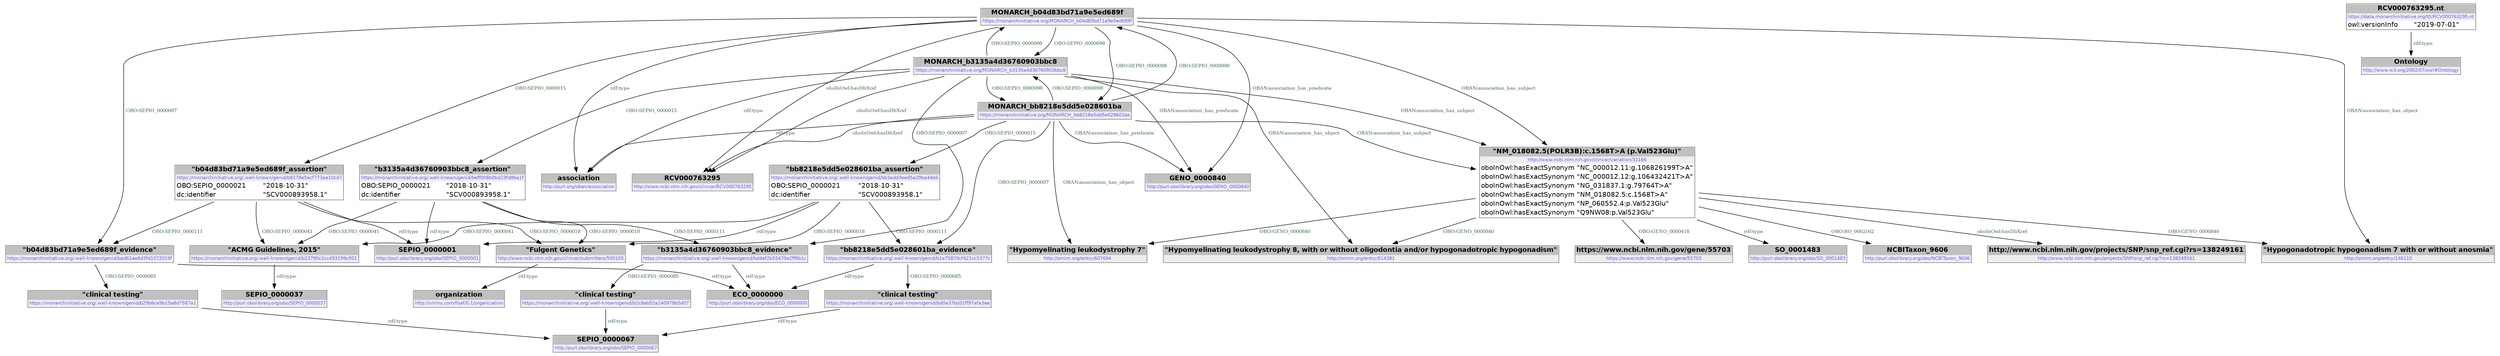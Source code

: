 digraph { 
 node [ fontname="DejaVu Sans" ] ; 
	node0 -> node1 [ color=BLACK, label=< <font point-size='10' color='#336633'>rdf:type</font> > ] ;
	node2 -> node3 [ color=BLACK, label=< <font point-size='10' color='#336633'>OBO:SEPIO_0000085</font> > ] ;
	node4 -> node2 [ color=BLACK, label=< <font point-size='10' color='#336633'>OBO:SEPIO_0000007</font> > ] ;
	node4 -> node5 [ color=BLACK, label=< <font point-size='10' color='#336633'>OBO:SEPIO_0000098</font> > ] ;
	node0 -> node2 [ color=BLACK, label=< <font point-size='10' color='#336633'>OBO:SEPIO_0000111</font> > ] ;
	node6 -> node4 [ color=BLACK, label=< <font point-size='10' color='#336633'>OBO:SEPIO_0000098</font> > ] ;
	node9 -> node10 [ color=BLACK, label=< <font point-size='10' color='#336633'>OBO:GENO_0000840</font> > ] ;
	node9 -> node11 [ color=BLACK, label=< <font point-size='10' color='#336633'>OBO:GENO_0000418</font> > ] ;
	node6 -> node13 [ color=BLACK, label=< <font point-size='10' color='#336633'>rdf:type</font> > ] ;
	node14 -> node15 [ color=BLACK, label=< <font point-size='10' color='#336633'>OBO:SEPIO_0000085</font> > ] ;
	node5 -> node4 [ color=BLACK, label=< <font point-size='10' color='#336633'>OBO:SEPIO_0000098</font> > ] ;
	node4 -> node6 [ color=BLACK, label=< <font point-size='10' color='#336633'>OBO:SEPIO_0000098</font> > ] ;
	node0 -> node17 [ color=BLACK, label=< <font point-size='10' color='#336633'>OBO:SEPIO_0000018</font> > ] ;
	node4 -> node18 [ color=BLACK, label=< <font point-size='10' color='#336633'>OBAN:association_has_predicate</font> > ] ;
	node4 -> node0 [ color=BLACK, label=< <font point-size='10' color='#336633'>OBO:SEPIO_0000015</font> > ] ;
	node0 -> node19 [ color=BLACK, label=< <font point-size='10' color='#336633'>OBO:SEPIO_0000041</font> > ] ;
	node6 -> node5 [ color=BLACK, label=< <font point-size='10' color='#336633'>OBO:SEPIO_0000098</font> > ] ;
	node12 -> node1 [ color=BLACK, label=< <font point-size='10' color='#336633'>rdf:type</font> > ] ;
	node4 -> node21 [ color=BLACK, label=< <font point-size='10' color='#336633'>oboInOwl:hasDbXref</font> > ] ;
	node5 -> node12 [ color=BLACK, label=< <font point-size='10' color='#336633'>OBO:SEPIO_0000015</font> > ] ;
	node9 -> node8 [ color=BLACK, label=< <font point-size='10' color='#336633'>OBO:GENO_0000840</font> > ] ;
	node6 -> node16 [ color=BLACK, label=< <font point-size='10' color='#336633'>OBO:SEPIO_0000015</font> > ] ;
	node20 -> node23 [ color=BLACK, label=< <font point-size='10' color='#336633'>rdf:type</font> > ] ;
	node2 -> node24 [ color=BLACK, label=< <font point-size='10' color='#336633'>rdf:type</font> > ] ;
	node7 -> node24 [ color=BLACK, label=< <font point-size='10' color='#336633'>rdf:type</font> > ] ;
	node7 -> node20 [ color=BLACK, label=< <font point-size='10' color='#336633'>OBO:SEPIO_0000085</font> > ] ;
	node4 -> node8 [ color=BLACK, label=< <font point-size='10' color='#336633'>OBAN:association_has_object</font> > ] ;
	node5 -> node14 [ color=BLACK, label=< <font point-size='10' color='#336633'>OBO:SEPIO_0000007</font> > ] ;
	node16 -> node19 [ color=BLACK, label=< <font point-size='10' color='#336633'>OBO:SEPIO_0000041</font> > ] ;
	node5 -> node13 [ color=BLACK, label=< <font point-size='10' color='#336633'>rdf:type</font> > ] ;
	node12 -> node14 [ color=BLACK, label=< <font point-size='10' color='#336633'>OBO:SEPIO_0000111</font> > ] ;
	node6 -> node7 [ color=BLACK, label=< <font point-size='10' color='#336633'>OBO:SEPIO_0000007</font> > ] ;
	node16 -> node7 [ color=BLACK, label=< <font point-size='10' color='#336633'>OBO:SEPIO_0000111</font> > ] ;
	node6 -> node21 [ color=BLACK, label=< <font point-size='10' color='#336633'>oboInOwl:hasDbXref</font> > ] ;
	node4 -> node13 [ color=BLACK, label=< <font point-size='10' color='#336633'>rdf:type</font> > ] ;
	node16 -> node17 [ color=BLACK, label=< <font point-size='10' color='#336633'>OBO:SEPIO_0000018</font> > ] ;
	node9 -> node25 [ color=BLACK, label=< <font point-size='10' color='#336633'>OBO:GENO_0000840</font> > ] ;
	node9 -> node26 [ color=BLACK, label=< <font point-size='10' color='#336633'>rdf:type</font> > ] ;
	node4 -> node9 [ color=BLACK, label=< <font point-size='10' color='#336633'>OBAN:association_has_subject</font> > ] ;
	node3 -> node23 [ color=BLACK, label=< <font point-size='10' color='#336633'>rdf:type</font> > ] ;
	node16 -> node1 [ color=BLACK, label=< <font point-size='10' color='#336633'>rdf:type</font> > ] ;
	node5 -> node21 [ color=BLACK, label=< <font point-size='10' color='#336633'>oboInOwl:hasDbXref</font> > ] ;
	node6 -> node9 [ color=BLACK, label=< <font point-size='10' color='#336633'>OBAN:association_has_subject</font> > ] ;
	node5 -> node25 [ color=BLACK, label=< <font point-size='10' color='#336633'>OBAN:association_has_object</font> > ] ;
	node17 -> node27 [ color=BLACK, label=< <font point-size='10' color='#336633'>rdf:type</font> > ] ;
	node14 -> node24 [ color=BLACK, label=< <font point-size='10' color='#336633'>rdf:type</font> > ] ;
	node6 -> node10 [ color=BLACK, label=< <font point-size='10' color='#336633'>OBAN:association_has_object</font> > ] ;
	node5 -> node6 [ color=BLACK, label=< <font point-size='10' color='#336633'>OBO:SEPIO_0000098</font> > ] ;
	node12 -> node17 [ color=BLACK, label=< <font point-size='10' color='#336633'>OBO:SEPIO_0000018</font> > ] ;
	node5 -> node18 [ color=BLACK, label=< <font point-size='10' color='#336633'>OBAN:association_has_predicate</font> > ] ;
	node15 -> node23 [ color=BLACK, label=< <font point-size='10' color='#336633'>rdf:type</font> > ] ;
	node19 -> node28 [ color=BLACK, label=< <font point-size='10' color='#336633'>rdf:type</font> > ] ;
	node9 -> node29 [ color=BLACK, label=< <font point-size='10' color='#336633'>OBO:RO_0002162</font> > ] ;
	node6 -> node18 [ color=BLACK, label=< <font point-size='10' color='#336633'>OBAN:association_has_predicate</font> > ] ;
	node22 -> node30 [ color=BLACK, label=< <font point-size='10' color='#336633'>rdf:type</font> > ] ;
	node5 -> node9 [ color=BLACK, label=< <font point-size='10' color='#336633'>OBAN:association_has_subject</font> > ] ;
	node9 -> node31 [ color=BLACK, label=< <font point-size='10' color='#336633'>oboInOwl:hasDbXref</font> > ] ;
	node12 -> node19 [ color=BLACK, label=< <font point-size='10' color='#336633'>OBO:SEPIO_0000041</font> > ] ;
# https://monarchinitiative.org/.well-known/genid/beff008b0bd23fd8ba1f node0
node0 [ shape=none, color=black label=< <table color='#666666' cellborder='0' cellspacing='0' border='1'><tr><td colspan='2' bgcolor='grey'><B>&quot;b3135a4d36760903bbc8_assertion&quot;</B></td></tr><tr><td href='https://monarchinitiative.org/.well-known/genid/beff008b0bd23fd8ba1f' bgcolor='#eeeeee' colspan='2'><font point-size='10' color='#6666ff'>https://monarchinitiative.org/.well-known/genid/beff008b0bd23fd8ba1f</font></td></tr><tr><td align='left'>OBO:SEPIO_0000021</td><td align='left'>&quot;2018-10-31&quot;</td></tr><tr><td align='left'>dc:identifier</td><td align='left'>&quot;SCV000893958.1&quot;</td></tr></table> > ] 
# http://purl.obolibrary.org/obo/SEPIO_0000001 node1
node1 [ shape=none, color=black label=< <table color='#666666' cellborder='0' cellspacing='0' border='1'><tr><td colspan='2' bgcolor='grey'><B>SEPIO_0000001</B></td></tr><tr><td href='http://purl.obolibrary.org/obo/SEPIO_0000001' bgcolor='#eeeeee' colspan='2'><font point-size='10' color='#6666ff'>http://purl.obolibrary.org/obo/SEPIO_0000001</font></td></tr></table> > ] 
# https://monarchinitiative.org/.well-known/genid/bd4ef2b55470e2ff6b1c node2
node2 [ shape=none, color=black label=< <table color='#666666' cellborder='0' cellspacing='0' border='1'><tr><td colspan='2' bgcolor='grey'><B>&quot;b3135a4d36760903bbc8_evidence&quot;</B></td></tr><tr><td href='https://monarchinitiative.org/.well-known/genid/bd4ef2b55470e2ff6b1c' bgcolor='#eeeeee' colspan='2'><font point-size='10' color='#6666ff'>https://monarchinitiative.org/.well-known/genid/bd4ef2b55470e2ff6b1c</font></td></tr></table> > ] 
# https://monarchinitiative.org/.well-known/genid/b2c8ab52a240978b5d07 node3
node3 [ shape=none, color=black label=< <table color='#666666' cellborder='0' cellspacing='0' border='1'><tr><td colspan='2' bgcolor='grey'><B>&quot;clinical testing&quot;</B></td></tr><tr><td href='https://monarchinitiative.org/.well-known/genid/b2c8ab52a240978b5d07' bgcolor='#eeeeee' colspan='2'><font point-size='10' color='#6666ff'>https://monarchinitiative.org/.well-known/genid/b2c8ab52a240978b5d07</font></td></tr></table> > ] 
# https://monarchinitiative.org/MONARCH_b3135a4d36760903bbc8 node4
node4 [ shape=none, color=black label=< <table color='#666666' cellborder='0' cellspacing='0' border='1'><tr><td colspan='2' bgcolor='grey'><B>MONARCH_b3135a4d36760903bbc8</B></td></tr><tr><td href='https://monarchinitiative.org/MONARCH_b3135a4d36760903bbc8' bgcolor='#eeeeee' colspan='2'><font point-size='10' color='#6666ff'>https://monarchinitiative.org/MONARCH_b3135a4d36760903bbc8</font></td></tr></table> > ] 
# https://monarchinitiative.org/MONARCH_bb8218e5dd5e028601ba node5
node5 [ shape=none, color=black label=< <table color='#666666' cellborder='0' cellspacing='0' border='1'><tr><td colspan='2' bgcolor='grey'><B>MONARCH_bb8218e5dd5e028601ba</B></td></tr><tr><td href='https://monarchinitiative.org/MONARCH_bb8218e5dd5e028601ba' bgcolor='#eeeeee' colspan='2'><font point-size='10' color='#6666ff'>https://monarchinitiative.org/MONARCH_bb8218e5dd5e028601ba</font></td></tr></table> > ] 
# https://monarchinitiative.org/MONARCH_b04d83bd71a9e5ed689f node6
node6 [ shape=none, color=black label=< <table color='#666666' cellborder='0' cellspacing='0' border='1'><tr><td colspan='2' bgcolor='grey'><B>MONARCH_b04d83bd71a9e5ed689f</B></td></tr><tr><td href='https://monarchinitiative.org/MONARCH_b04d83bd71a9e5ed689f' bgcolor='#eeeeee' colspan='2'><font point-size='10' color='#6666ff'>https://monarchinitiative.org/MONARCH_b04d83bd71a9e5ed689f</font></td></tr></table> > ] 
# https://monarchinitiative.org/.well-known/genid/bad61ae6d3fd1072019f node7
node7 [ shape=none, color=black label=< <table color='#666666' cellborder='0' cellspacing='0' border='1'><tr><td colspan='2' bgcolor='grey'><B>&quot;b04d83bd71a9e5ed689f_evidence&quot;</B></td></tr><tr><td href='https://monarchinitiative.org/.well-known/genid/bad61ae6d3fd1072019f' bgcolor='#eeeeee' colspan='2'><font point-size='10' color='#6666ff'>https://monarchinitiative.org/.well-known/genid/bad61ae6d3fd1072019f</font></td></tr></table> > ] 
# http://omim.org/entry/614381 node8
node8 [ shape=none, color=black label=< <table color='#666666' cellborder='0' cellspacing='0' border='1'><tr><td colspan='2' bgcolor='grey'><B>&quot;Hypomyelinating leukodystrophy 8, with or without oligodontia and/or hypogonadotropic hypogonadism&quot;</B></td></tr><tr><td href='http://omim.org/entry/614381' bgcolor='#eeeeee' colspan='2'><font point-size='10' color='#6666ff'>http://omim.org/entry/614381</font></td></tr></table> > ] 
# http://www.ncbi.nlm.nih.gov/clinvar/variation/31166 node9
node9 [ shape=none, color=black label=< <table color='#666666' cellborder='0' cellspacing='0' border='1'><tr><td colspan='2' bgcolor='grey'><B>&quot;NM_018082.5(POLR3B):c.1568T&gt;A (p.Val523Glu)&quot;</B></td></tr><tr><td href='http://www.ncbi.nlm.nih.gov/clinvar/variation/31166' bgcolor='#eeeeee' colspan='2'><font point-size='10' color='#6666ff'>http://www.ncbi.nlm.nih.gov/clinvar/variation/31166</font></td></tr><tr><td align='left'>oboInOwl:hasExactSynonym</td><td align='left'>&quot;NC_000012.11:g.106826199T&gt;A&quot;</td></tr><tr><td align='left'>oboInOwl:hasExactSynonym</td><td align='left'>&quot;NC_000012.12:g.106432421T&gt;A&quot;</td></tr><tr><td align='left'>oboInOwl:hasExactSynonym</td><td align='left'>&quot;NG_031837.1:g.79764T&gt;A&quot;</td></tr><tr><td align='left'>oboInOwl:hasExactSynonym</td><td align='left'>&quot;NM_018082.5:c.1568T&gt;A&quot;</td></tr><tr><td align='left'>oboInOwl:hasExactSynonym</td><td align='left'>&quot;NP_060552.4:p.Val523Glu&quot;</td></tr><tr><td align='left'>oboInOwl:hasExactSynonym</td><td align='left'>&quot;Q9NW08:p.Val523Glu&quot;</td></tr></table> > ] 
# http://omim.org/entry/146110 node10
node10 [ shape=none, color=black label=< <table color='#666666' cellborder='0' cellspacing='0' border='1'><tr><td colspan='2' bgcolor='grey'><B>&quot;Hypogonadotropic hypogonadism 7 with or without anosmia&quot;</B></td></tr><tr><td href='http://omim.org/entry/146110' bgcolor='#eeeeee' colspan='2'><font point-size='10' color='#6666ff'>http://omim.org/entry/146110</font></td></tr></table> > ] 
# https://www.ncbi.nlm.nih.gov/gene/55703 node11
node11 [ shape=none, color=black label=< <table color='#666666' cellborder='0' cellspacing='0' border='1'><tr><td colspan='2' bgcolor='grey'><B>https://www.ncbi.nlm.nih.gov/gene/55703</B></td></tr><tr><td href='https://www.ncbi.nlm.nih.gov/gene/55703' bgcolor='#eeeeee' colspan='2'><font point-size='10' color='#6666ff'>https://www.ncbi.nlm.nih.gov/gene/55703</font></td></tr></table> > ] 
# https://monarchinitiative.org/.well-known/genid/bb3add3eed5a29ba44e6 node12
node12 [ shape=none, color=black label=< <table color='#666666' cellborder='0' cellspacing='0' border='1'><tr><td colspan='2' bgcolor='grey'><B>&quot;bb8218e5dd5e028601ba_assertion&quot;</B></td></tr><tr><td href='https://monarchinitiative.org/.well-known/genid/bb3add3eed5a29ba44e6' bgcolor='#eeeeee' colspan='2'><font point-size='10' color='#6666ff'>https://monarchinitiative.org/.well-known/genid/bb3add3eed5a29ba44e6</font></td></tr><tr><td align='left'>OBO:SEPIO_0000021</td><td align='left'>&quot;2018-10-31&quot;</td></tr><tr><td align='left'>dc:identifier</td><td align='left'>&quot;SCV000893958.1&quot;</td></tr></table> > ] 
# http://purl.org/oban/association node13
node13 [ shape=none, color=black label=< <table color='#666666' cellborder='0' cellspacing='0' border='1'><tr><td colspan='2' bgcolor='grey'><B>association</B></td></tr><tr><td href='http://purl.org/oban/association' bgcolor='#eeeeee' colspan='2'><font point-size='10' color='#6666ff'>http://purl.org/oban/association</font></td></tr></table> > ] 
# https://monarchinitiative.org/.well-known/genid/b1e75870cf421cc5377c node14
node14 [ shape=none, color=black label=< <table color='#666666' cellborder='0' cellspacing='0' border='1'><tr><td colspan='2' bgcolor='grey'><B>&quot;bb8218e5dd5e028601ba_evidence&quot;</B></td></tr><tr><td href='https://monarchinitiative.org/.well-known/genid/b1e75870cf421cc5377c' bgcolor='#eeeeee' colspan='2'><font point-size='10' color='#6666ff'>https://monarchinitiative.org/.well-known/genid/b1e75870cf421cc5377c</font></td></tr></table> > ] 
# https://monarchinitiative.org/.well-known/genid/bd0a37bd31ff97afa3ee node15
node15 [ shape=none, color=black label=< <table color='#666666' cellborder='0' cellspacing='0' border='1'><tr><td colspan='2' bgcolor='grey'><B>&quot;clinical testing&quot;</B></td></tr><tr><td href='https://monarchinitiative.org/.well-known/genid/bd0a37bd31ff97afa3ee' bgcolor='#eeeeee' colspan='2'><font point-size='10' color='#6666ff'>https://monarchinitiative.org/.well-known/genid/bd0a37bd31ff97afa3ee</font></td></tr></table> > ] 
# https://monarchinitiative.org/.well-known/genid/b8178a5acf773ae10c47 node16
node16 [ shape=none, color=black label=< <table color='#666666' cellborder='0' cellspacing='0' border='1'><tr><td colspan='2' bgcolor='grey'><B>&quot;b04d83bd71a9e5ed689f_assertion&quot;</B></td></tr><tr><td href='https://monarchinitiative.org/.well-known/genid/b8178a5acf773ae10c47' bgcolor='#eeeeee' colspan='2'><font point-size='10' color='#6666ff'>https://monarchinitiative.org/.well-known/genid/b8178a5acf773ae10c47</font></td></tr><tr><td align='left'>OBO:SEPIO_0000021</td><td align='left'>&quot;2018-10-31&quot;</td></tr><tr><td align='left'>dc:identifier</td><td align='left'>&quot;SCV000893958.1&quot;</td></tr></table> > ] 
# http://www.ncbi.nlm.nih.gov/clinvar/submitters/500105 node17
node17 [ shape=none, color=black label=< <table color='#666666' cellborder='0' cellspacing='0' border='1'><tr><td colspan='2' bgcolor='grey'><B>&quot;Fulgent Genetics&quot;</B></td></tr><tr><td href='http://www.ncbi.nlm.nih.gov/clinvar/submitters/500105' bgcolor='#eeeeee' colspan='2'><font point-size='10' color='#6666ff'>http://www.ncbi.nlm.nih.gov/clinvar/submitters/500105</font></td></tr></table> > ] 
# http://purl.obolibrary.org/obo/GENO_0000840 node18
node18 [ shape=none, color=black label=< <table color='#666666' cellborder='0' cellspacing='0' border='1'><tr><td colspan='2' bgcolor='grey'><B>GENO_0000840</B></td></tr><tr><td href='http://purl.obolibrary.org/obo/GENO_0000840' bgcolor='#eeeeee' colspan='2'><font point-size='10' color='#6666ff'>http://purl.obolibrary.org/obo/GENO_0000840</font></td></tr></table> > ] 
# https://monarchinitiative.org/.well-known/genid/b23790c2cc493199c951 node19
node19 [ shape=none, color=black label=< <table color='#666666' cellborder='0' cellspacing='0' border='1'><tr><td colspan='2' bgcolor='grey'><B>&quot;ACMG Guidelines, 2015&quot;</B></td></tr><tr><td href='https://monarchinitiative.org/.well-known/genid/b23790c2cc493199c951' bgcolor='#eeeeee' colspan='2'><font point-size='10' color='#6666ff'>https://monarchinitiative.org/.well-known/genid/b23790c2cc493199c951</font></td></tr></table> > ] 
# https://monarchinitiative.org/.well-known/genid/b29b6ce9b15a8d7587a1 node20
node20 [ shape=none, color=black label=< <table color='#666666' cellborder='0' cellspacing='0' border='1'><tr><td colspan='2' bgcolor='grey'><B>&quot;clinical testing&quot;</B></td></tr><tr><td href='https://monarchinitiative.org/.well-known/genid/b29b6ce9b15a8d7587a1' bgcolor='#eeeeee' colspan='2'><font point-size='10' color='#6666ff'>https://monarchinitiative.org/.well-known/genid/b29b6ce9b15a8d7587a1</font></td></tr></table> > ] 
# http://www.ncbi.nlm.nih.gov/clinvar/RCV000763295 node21
node21 [ shape=none, color=black label=< <table color='#666666' cellborder='0' cellspacing='0' border='1'><tr><td colspan='2' bgcolor='grey'><B>RCV000763295</B></td></tr><tr><td href='http://www.ncbi.nlm.nih.gov/clinvar/RCV000763295' bgcolor='#eeeeee' colspan='2'><font point-size='10' color='#6666ff'>http://www.ncbi.nlm.nih.gov/clinvar/RCV000763295</font></td></tr></table> > ] 
# https://data.monarchinitiative.org/ttl/RCV000763295.nt node22
node22 [ shape=none, color=black label=< <table color='#666666' cellborder='0' cellspacing='0' border='1'><tr><td colspan='2' bgcolor='grey'><B>RCV000763295.nt</B></td></tr><tr><td href='https://data.monarchinitiative.org/ttl/RCV000763295.nt' bgcolor='#eeeeee' colspan='2'><font point-size='10' color='#6666ff'>https://data.monarchinitiative.org/ttl/RCV000763295.nt</font></td></tr><tr><td align='left'>owl:versionInfo</td><td align='left'>&quot;2019-07-01&quot;</td></tr></table> > ] 
# http://purl.obolibrary.org/obo/SEPIO_0000067 node23
node23 [ shape=none, color=black label=< <table color='#666666' cellborder='0' cellspacing='0' border='1'><tr><td colspan='2' bgcolor='grey'><B>SEPIO_0000067</B></td></tr><tr><td href='http://purl.obolibrary.org/obo/SEPIO_0000067' bgcolor='#eeeeee' colspan='2'><font point-size='10' color='#6666ff'>http://purl.obolibrary.org/obo/SEPIO_0000067</font></td></tr></table> > ] 
# http://purl.obolibrary.org/obo/ECO_0000000 node24
node24 [ shape=none, color=black label=< <table color='#666666' cellborder='0' cellspacing='0' border='1'><tr><td colspan='2' bgcolor='grey'><B>ECO_0000000</B></td></tr><tr><td href='http://purl.obolibrary.org/obo/ECO_0000000' bgcolor='#eeeeee' colspan='2'><font point-size='10' color='#6666ff'>http://purl.obolibrary.org/obo/ECO_0000000</font></td></tr></table> > ] 
# http://omim.org/entry/607694 node25
node25 [ shape=none, color=black label=< <table color='#666666' cellborder='0' cellspacing='0' border='1'><tr><td colspan='2' bgcolor='grey'><B>&quot;Hypomyelinating leukodystrophy 7&quot;</B></td></tr><tr><td href='http://omim.org/entry/607694' bgcolor='#eeeeee' colspan='2'><font point-size='10' color='#6666ff'>http://omim.org/entry/607694</font></td></tr></table> > ] 
# http://purl.obolibrary.org/obo/SO_0001483 node26
node26 [ shape=none, color=black label=< <table color='#666666' cellborder='0' cellspacing='0' border='1'><tr><td colspan='2' bgcolor='grey'><B>SO_0001483</B></td></tr><tr><td href='http://purl.obolibrary.org/obo/SO_0001483' bgcolor='#eeeeee' colspan='2'><font point-size='10' color='#6666ff'>http://purl.obolibrary.org/obo/SO_0001483</font></td></tr></table> > ] 
# http://xmlns.com/foaf/0.1/organization node27
node27 [ shape=none, color=black label=< <table color='#666666' cellborder='0' cellspacing='0' border='1'><tr><td colspan='2' bgcolor='grey'><B>organization</B></td></tr><tr><td href='http://xmlns.com/foaf/0.1/organization' bgcolor='#eeeeee' colspan='2'><font point-size='10' color='#6666ff'>http://xmlns.com/foaf/0.1/organization</font></td></tr></table> > ] 
# http://purl.obolibrary.org/obo/SEPIO_0000037 node28
node28 [ shape=none, color=black label=< <table color='#666666' cellborder='0' cellspacing='0' border='1'><tr><td colspan='2' bgcolor='grey'><B>SEPIO_0000037</B></td></tr><tr><td href='http://purl.obolibrary.org/obo/SEPIO_0000037' bgcolor='#eeeeee' colspan='2'><font point-size='10' color='#6666ff'>http://purl.obolibrary.org/obo/SEPIO_0000037</font></td></tr></table> > ] 
# http://purl.obolibrary.org/obo/NCBITaxon_9606 node29
node29 [ shape=none, color=black label=< <table color='#666666' cellborder='0' cellspacing='0' border='1'><tr><td colspan='2' bgcolor='grey'><B>NCBITaxon_9606</B></td></tr><tr><td href='http://purl.obolibrary.org/obo/NCBITaxon_9606' bgcolor='#eeeeee' colspan='2'><font point-size='10' color='#6666ff'>http://purl.obolibrary.org/obo/NCBITaxon_9606</font></td></tr></table> > ] 
# http://www.w3.org/2002/07/owl#Ontology node30
node30 [ shape=none, color=black label=< <table color='#666666' cellborder='0' cellspacing='0' border='1'><tr><td colspan='2' bgcolor='grey'><B>Ontology</B></td></tr><tr><td href='http://www.w3.org/2002/07/owl#Ontology' bgcolor='#eeeeee' colspan='2'><font point-size='10' color='#6666ff'>http://www.w3.org/2002/07/owl#Ontology</font></td></tr></table> > ] 
# http://www.ncbi.nlm.nih.gov/projects/SNP/snp_ref.cgi?rs=138249161 node31
node31 [ shape=none, color=black label=< <table color='#666666' cellborder='0' cellspacing='0' border='1'><tr><td colspan='2' bgcolor='grey'><B>http://www.ncbi.nlm.nih.gov/projects/SNP/snp_ref.cgi?rs=138249161</B></td></tr><tr><td href='http://www.ncbi.nlm.nih.gov/projects/SNP/snp_ref.cgi?rs=138249161' bgcolor='#eeeeee' colspan='2'><font point-size='10' color='#6666ff'>http://www.ncbi.nlm.nih.gov/projects/SNP/snp_ref.cgi?rs=138249161</font></td></tr></table> > ] 
}
